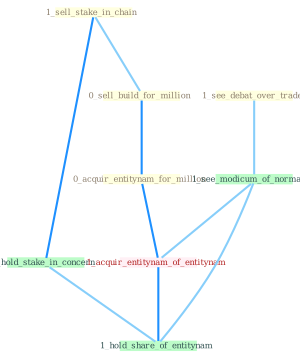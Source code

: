 Graph G{ 
    node
    [shape=polygon,style=filled,width=.5,height=.06,color="#BDFCC9",fixedsize=true,fontsize=4,
    fontcolor="#2f4f4f"];
    {node
    [color="#ffffe0", fontcolor="#8b7d6b"] "1_sell_stake_in_chain " "0_sell_build_for_million " "1_see_debat_over_trade " "0_acquir_entitynam_for_million "}
{node [color="#fff0f5", fontcolor="#b22222"] "1_acquir_entitynam_of_entitynam "}
edge [color="#B0E2FF"];

	"1_sell_stake_in_chain " -- "0_sell_build_for_million " [w="1", color="#87cefa" ];
	"1_sell_stake_in_chain " -- "1_hold_stake_in_concern " [w="2", color="#1e90ff" , len=0.8];
	"0_sell_build_for_million " -- "0_acquir_entitynam_for_million " [w="2", color="#1e90ff" , len=0.8];
	"1_see_debat_over_trade " -- "1_see_modicum_of_normalci " [w="1", color="#87cefa" ];
	"0_acquir_entitynam_for_million " -- "1_acquir_entitynam_of_entitynam " [w="2", color="#1e90ff" , len=0.8];
	"1_hold_stake_in_concern " -- "1_hold_share_of_entitynam " [w="1", color="#87cefa" ];
	"1_see_modicum_of_normalci " -- "1_acquir_entitynam_of_entitynam " [w="1", color="#87cefa" ];
	"1_see_modicum_of_normalci " -- "1_hold_share_of_entitynam " [w="1", color="#87cefa" ];
	"1_acquir_entitynam_of_entitynam " -- "1_hold_share_of_entitynam " [w="2", color="#1e90ff" , len=0.8];
}